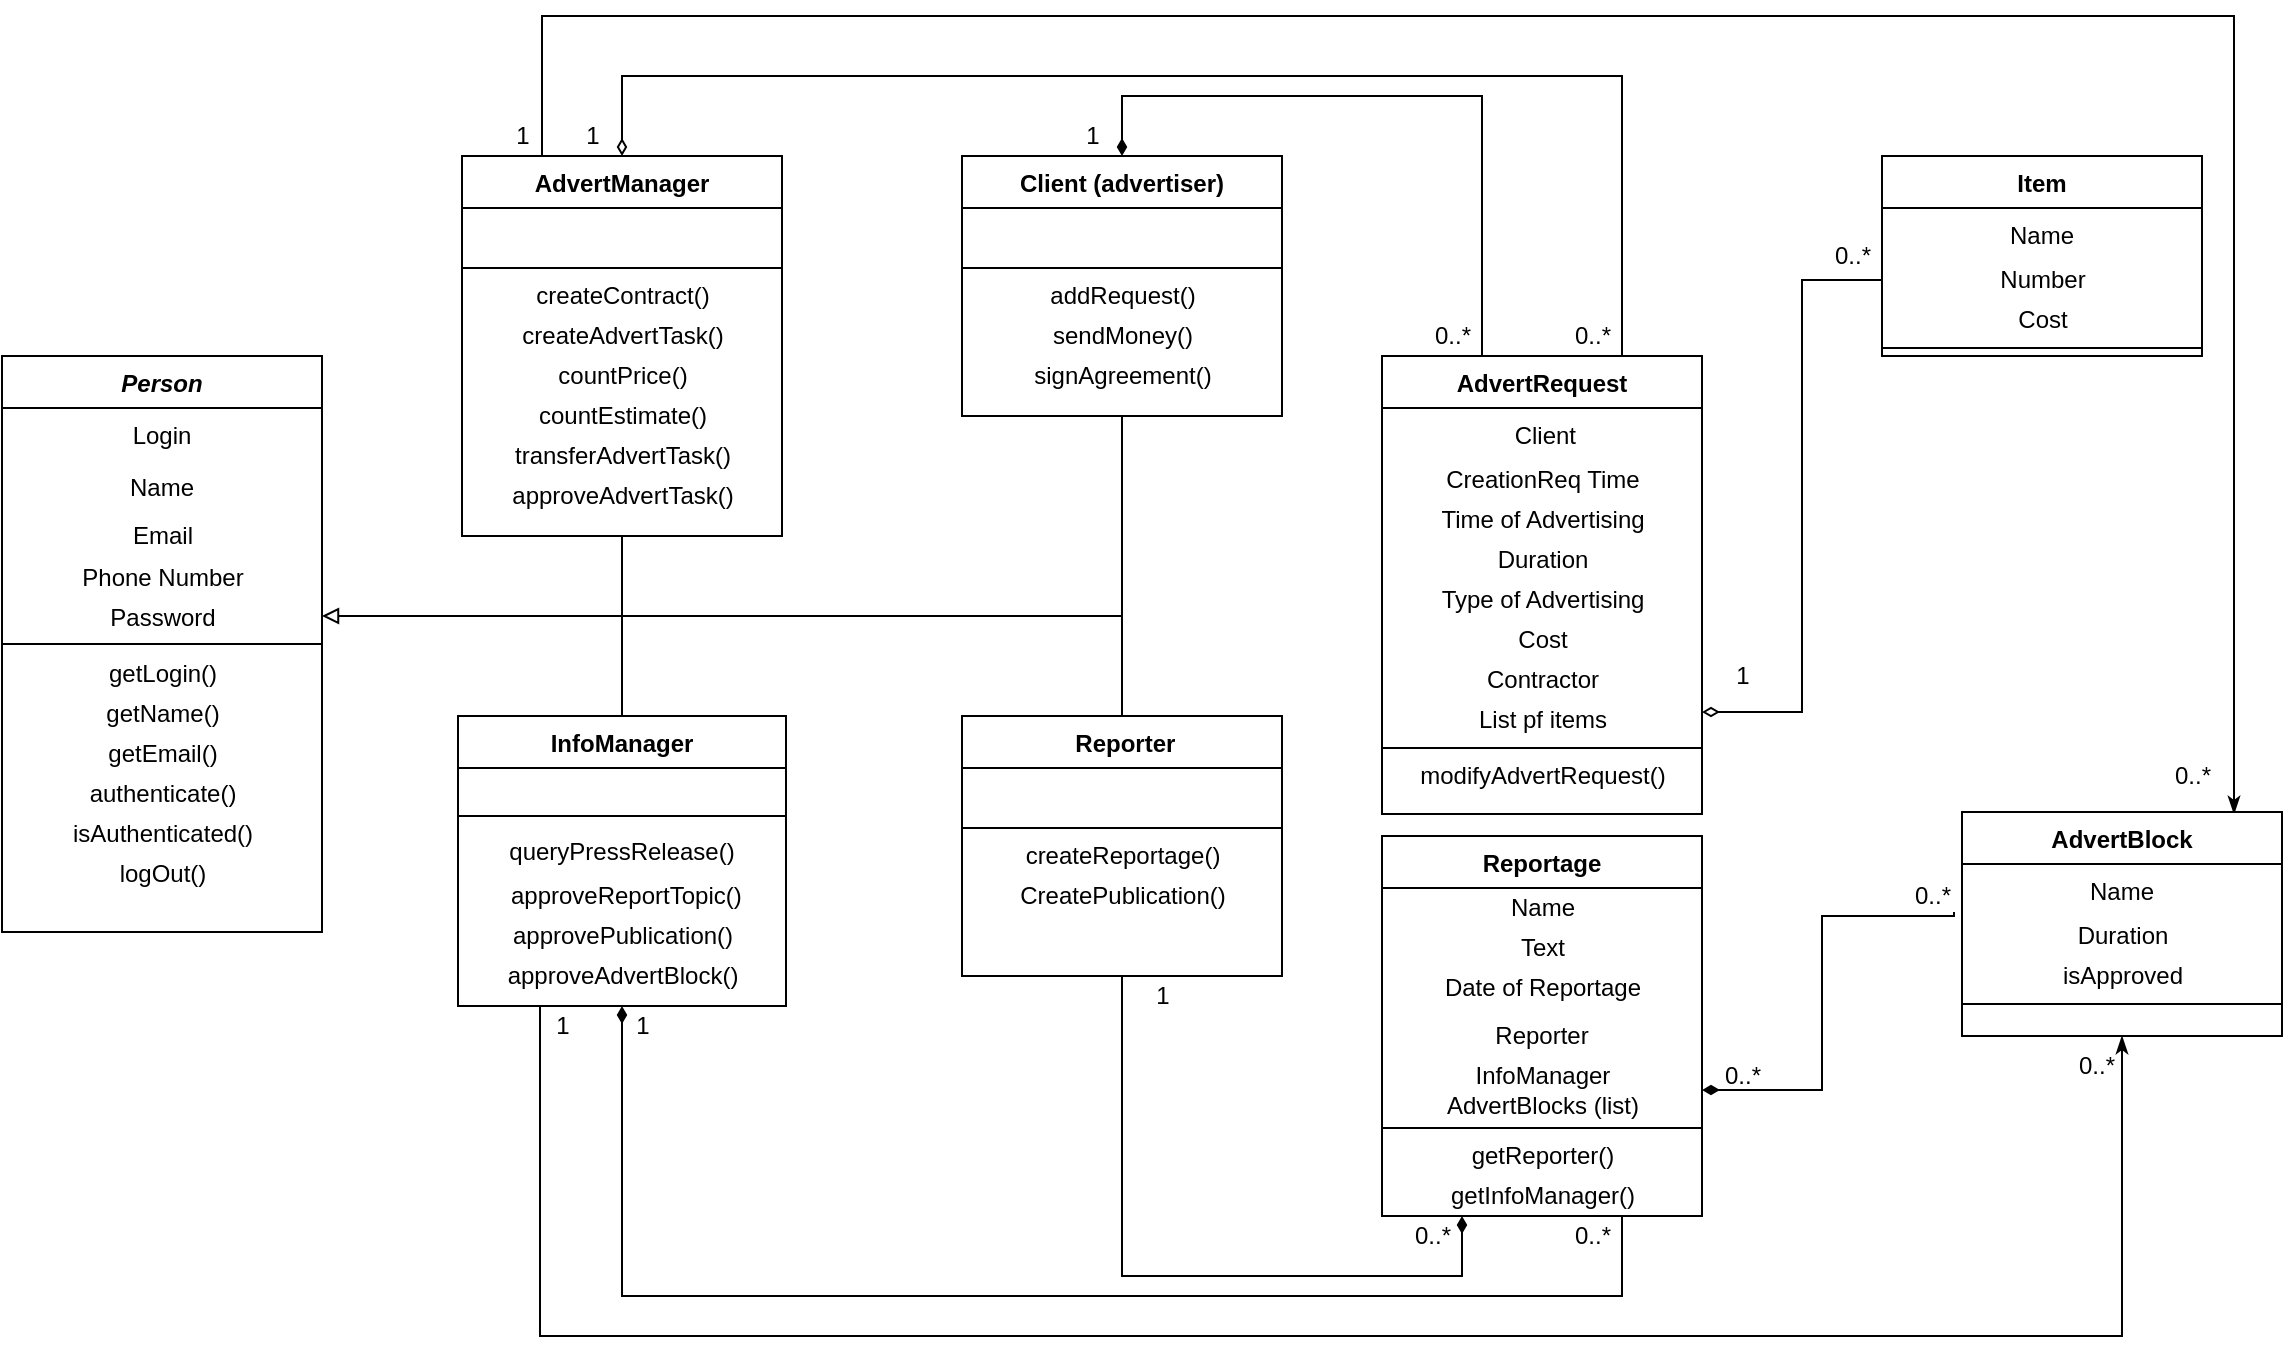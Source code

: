 <mxfile version="13.1.14" type="device"><diagram id="C5RBs43oDa-KdzZeNtuy" name="Page-1"><mxGraphModel dx="1667" dy="1313" grid="0" gridSize="10" guides="1" tooltips="1" connect="1" arrows="1" fold="1" page="0" pageScale="1" pageWidth="827" pageHeight="1169" math="0" shadow="0"><root><mxCell id="WIyWlLk6GJQsqaUBKTNV-0"/><mxCell id="WIyWlLk6GJQsqaUBKTNV-1" parent="WIyWlLk6GJQsqaUBKTNV-0"/><mxCell id="MtWaSGe54fvBEgCJntlq-57" style="edgeStyle=orthogonalEdgeStyle;rounded=0;orthogonalLoop=1;jettySize=auto;html=1;exitX=0.5;exitY=1;exitDx=0;exitDy=0;entryX=1;entryY=0.5;entryDx=0;entryDy=0;entryPerimeter=0;endArrow=block;endFill=0;" edge="1" parent="WIyWlLk6GJQsqaUBKTNV-1" source="MtWaSGe54fvBEgCJntlq-41" target="MtWaSGe54fvBEgCJntlq-38"><mxGeometry relative="1" as="geometry"/></mxCell><mxCell id="MtWaSGe54fvBEgCJntlq-81" style="edgeStyle=orthogonalEdgeStyle;rounded=0;orthogonalLoop=1;jettySize=auto;html=1;exitX=0.5;exitY=0;exitDx=0;exitDy=0;entryX=0.5;entryY=0;entryDx=0;entryDy=0;endArrow=none;endFill=0;startArrow=diamondThin;startFill=1;" edge="1" parent="WIyWlLk6GJQsqaUBKTNV-1" source="MtWaSGe54fvBEgCJntlq-41" target="MtWaSGe54fvBEgCJntlq-64"><mxGeometry relative="1" as="geometry"><Array as="points"><mxPoint x="460" y="30"/><mxPoint x="640" y="30"/><mxPoint x="640" y="160"/></Array></mxGeometry></mxCell><mxCell id="MtWaSGe54fvBEgCJntlq-41" value="Client (advertiser)&#10;" style="swimlane;fontStyle=1;align=center;verticalAlign=top;childLayout=stackLayout;horizontal=1;startSize=26;horizontalStack=0;resizeParent=1;resizeLast=0;collapsible=1;marginBottom=0;rounded=0;shadow=0;strokeWidth=1;" vertex="1" parent="WIyWlLk6GJQsqaUBKTNV-1"><mxGeometry x="380" y="60" width="160" height="130" as="geometry"><mxRectangle x="130" y="380" width="160" height="26" as="alternateBounds"/></mxGeometry></mxCell><mxCell id="MtWaSGe54fvBEgCJntlq-42" value=" " style="text;align=left;verticalAlign=top;spacingLeft=4;spacingRight=4;overflow=hidden;rotatable=0;points=[[0,0.5],[1,0.5]];portConstraint=eastwest;" vertex="1" parent="MtWaSGe54fvBEgCJntlq-41"><mxGeometry y="26" width="160" height="26" as="geometry"/></mxCell><mxCell id="MtWaSGe54fvBEgCJntlq-43" value="" style="line;html=1;strokeWidth=1;align=left;verticalAlign=middle;spacingTop=-1;spacingLeft=3;spacingRight=3;rotatable=0;labelPosition=right;points=[];portConstraint=eastwest;" vertex="1" parent="MtWaSGe54fvBEgCJntlq-41"><mxGeometry y="52" width="160" height="8" as="geometry"/></mxCell><mxCell id="MtWaSGe54fvBEgCJntlq-44" value="addRequest()" style="text;html=1;align=center;verticalAlign=middle;resizable=0;points=[];autosize=1;" vertex="1" parent="MtWaSGe54fvBEgCJntlq-41"><mxGeometry y="60" width="160" height="20" as="geometry"/></mxCell><mxCell id="MtWaSGe54fvBEgCJntlq-45" value="sendMoney()" style="text;html=1;align=center;verticalAlign=middle;resizable=0;points=[];autosize=1;" vertex="1" parent="MtWaSGe54fvBEgCJntlq-41"><mxGeometry y="80" width="160" height="20" as="geometry"/></mxCell><mxCell id="MtWaSGe54fvBEgCJntlq-46" value="signAgreement()" style="text;html=1;align=center;verticalAlign=middle;resizable=0;points=[];autosize=1;" vertex="1" parent="MtWaSGe54fvBEgCJntlq-41"><mxGeometry y="100" width="160" height="20" as="geometry"/></mxCell><mxCell id="MtWaSGe54fvBEgCJntlq-58" style="edgeStyle=orthogonalEdgeStyle;rounded=0;orthogonalLoop=1;jettySize=auto;html=1;exitX=0.5;exitY=0;exitDx=0;exitDy=0;endArrow=none;endFill=0;" edge="1" parent="WIyWlLk6GJQsqaUBKTNV-1" source="MtWaSGe54fvBEgCJntlq-50"><mxGeometry relative="1" as="geometry"><mxPoint x="460" y="290" as="targetPoint"/></mxGeometry></mxCell><mxCell id="MtWaSGe54fvBEgCJntlq-100" style="edgeStyle=orthogonalEdgeStyle;rounded=0;orthogonalLoop=1;jettySize=auto;html=1;exitX=0.25;exitY=1;exitDx=0;exitDy=0;entryX=0.5;entryY=1;entryDx=0;entryDy=0;startArrow=diamondThin;startFill=1;endArrow=none;endFill=0;" edge="1" parent="WIyWlLk6GJQsqaUBKTNV-1" source="MtWaSGe54fvBEgCJntlq-88" target="MtWaSGe54fvBEgCJntlq-50"><mxGeometry relative="1" as="geometry"><Array as="points"><mxPoint x="630" y="620"/><mxPoint x="460" y="620"/></Array></mxGeometry></mxCell><mxCell id="MtWaSGe54fvBEgCJntlq-50" value=" Reporter" style="swimlane;fontStyle=1;align=center;verticalAlign=top;childLayout=stackLayout;horizontal=1;startSize=26;horizontalStack=0;resizeParent=1;resizeLast=0;collapsible=1;marginBottom=0;rounded=0;shadow=0;strokeWidth=1;" vertex="1" parent="WIyWlLk6GJQsqaUBKTNV-1"><mxGeometry x="380" y="340" width="160" height="130" as="geometry"><mxRectangle x="130" y="380" width="160" height="26" as="alternateBounds"/></mxGeometry></mxCell><mxCell id="MtWaSGe54fvBEgCJntlq-51" value=" " style="text;align=left;verticalAlign=top;spacingLeft=4;spacingRight=4;overflow=hidden;rotatable=0;points=[[0,0.5],[1,0.5]];portConstraint=eastwest;" vertex="1" parent="MtWaSGe54fvBEgCJntlq-50"><mxGeometry y="26" width="160" height="26" as="geometry"/></mxCell><mxCell id="MtWaSGe54fvBEgCJntlq-52" value="" style="line;html=1;strokeWidth=1;align=left;verticalAlign=middle;spacingTop=-1;spacingLeft=3;spacingRight=3;rotatable=0;labelPosition=right;points=[];portConstraint=eastwest;" vertex="1" parent="MtWaSGe54fvBEgCJntlq-50"><mxGeometry y="52" width="160" height="8" as="geometry"/></mxCell><mxCell id="MtWaSGe54fvBEgCJntlq-53" value="createReportage()" style="text;html=1;align=center;verticalAlign=middle;resizable=0;points=[];autosize=1;" vertex="1" parent="MtWaSGe54fvBEgCJntlq-50"><mxGeometry y="60" width="160" height="20" as="geometry"/></mxCell><mxCell id="MtWaSGe54fvBEgCJntlq-54" value="CreatePublication()" style="text;html=1;align=center;verticalAlign=middle;resizable=0;points=[];autosize=1;" vertex="1" parent="MtWaSGe54fvBEgCJntlq-50"><mxGeometry y="80" width="160" height="20" as="geometry"/></mxCell><mxCell id="MtWaSGe54fvBEgCJntlq-63" style="edgeStyle=orthogonalEdgeStyle;rounded=0;orthogonalLoop=1;jettySize=auto;html=1;exitX=0.5;exitY=1;exitDx=0;exitDy=0;endArrow=none;endFill=0;" edge="1" parent="WIyWlLk6GJQsqaUBKTNV-1" source="MtWaSGe54fvBEgCJntlq-6"><mxGeometry relative="1" as="geometry"><mxPoint x="210" y="290" as="targetPoint"/></mxGeometry></mxCell><mxCell id="MtWaSGe54fvBEgCJntlq-85" style="edgeStyle=orthogonalEdgeStyle;rounded=0;orthogonalLoop=1;jettySize=auto;html=1;exitX=0.5;exitY=0;exitDx=0;exitDy=0;entryX=0.75;entryY=0;entryDx=0;entryDy=0;startArrow=diamondThin;startFill=0;endArrow=none;endFill=0;" edge="1" parent="WIyWlLk6GJQsqaUBKTNV-1" source="MtWaSGe54fvBEgCJntlq-6" target="MtWaSGe54fvBEgCJntlq-64"><mxGeometry relative="1" as="geometry"><Array as="points"><mxPoint x="210" y="20"/><mxPoint x="710" y="20"/></Array></mxGeometry></mxCell><mxCell id="MtWaSGe54fvBEgCJntlq-141" style="edgeStyle=orthogonalEdgeStyle;rounded=0;orthogonalLoop=1;jettySize=auto;html=1;exitX=0.85;exitY=0.009;exitDx=0;exitDy=0;entryX=0.25;entryY=0;entryDx=0;entryDy=0;startArrow=classicThin;startFill=1;endArrow=none;endFill=0;exitPerimeter=0;" edge="1" parent="WIyWlLk6GJQsqaUBKTNV-1" source="MtWaSGe54fvBEgCJntlq-127" target="MtWaSGe54fvBEgCJntlq-6"><mxGeometry relative="1" as="geometry"><Array as="points"><mxPoint x="1016" y="-10"/><mxPoint x="170" y="-10"/></Array></mxGeometry></mxCell><mxCell id="MtWaSGe54fvBEgCJntlq-6" value="AdvertManager" style="swimlane;fontStyle=1;align=center;verticalAlign=top;childLayout=stackLayout;horizontal=1;startSize=26;horizontalStack=0;resizeParent=1;resizeLast=0;collapsible=1;marginBottom=0;rounded=0;shadow=0;strokeWidth=1;" vertex="1" parent="WIyWlLk6GJQsqaUBKTNV-1"><mxGeometry x="130" y="60" width="160" height="190" as="geometry"><mxRectangle x="130" y="380" width="160" height="26" as="alternateBounds"/></mxGeometry></mxCell><mxCell id="MtWaSGe54fvBEgCJntlq-7" value=" " style="text;align=left;verticalAlign=top;spacingLeft=4;spacingRight=4;overflow=hidden;rotatable=0;points=[[0,0.5],[1,0.5]];portConstraint=eastwest;" vertex="1" parent="MtWaSGe54fvBEgCJntlq-6"><mxGeometry y="26" width="160" height="26" as="geometry"/></mxCell><mxCell id="MtWaSGe54fvBEgCJntlq-9" value="" style="line;html=1;strokeWidth=1;align=left;verticalAlign=middle;spacingTop=-1;spacingLeft=3;spacingRight=3;rotatable=0;labelPosition=right;points=[];portConstraint=eastwest;" vertex="1" parent="MtWaSGe54fvBEgCJntlq-6"><mxGeometry y="52" width="160" height="8" as="geometry"/></mxCell><mxCell id="MtWaSGe54fvBEgCJntlq-13" value="createContract()" style="text;html=1;align=center;verticalAlign=middle;resizable=0;points=[];autosize=1;" vertex="1" parent="MtWaSGe54fvBEgCJntlq-6"><mxGeometry y="60" width="160" height="20" as="geometry"/></mxCell><mxCell id="MtWaSGe54fvBEgCJntlq-14" value="createAdvertTask()" style="text;html=1;align=center;verticalAlign=middle;resizable=0;points=[];autosize=1;" vertex="1" parent="MtWaSGe54fvBEgCJntlq-6"><mxGeometry y="80" width="160" height="20" as="geometry"/></mxCell><mxCell id="MtWaSGe54fvBEgCJntlq-15" value="countPrice()" style="text;html=1;align=center;verticalAlign=middle;resizable=0;points=[];autosize=1;" vertex="1" parent="MtWaSGe54fvBEgCJntlq-6"><mxGeometry y="100" width="160" height="20" as="geometry"/></mxCell><mxCell id="MtWaSGe54fvBEgCJntlq-17" value="countEstimate()" style="text;html=1;align=center;verticalAlign=middle;resizable=0;points=[];autosize=1;" vertex="1" parent="MtWaSGe54fvBEgCJntlq-6"><mxGeometry y="120" width="160" height="20" as="geometry"/></mxCell><mxCell id="MtWaSGe54fvBEgCJntlq-18" value="transferAdvertTask()" style="text;html=1;align=center;verticalAlign=middle;resizable=0;points=[];autosize=1;" vertex="1" parent="MtWaSGe54fvBEgCJntlq-6"><mxGeometry y="140" width="160" height="20" as="geometry"/></mxCell><mxCell id="MtWaSGe54fvBEgCJntlq-19" value="approveAdvertTask()" style="text;html=1;align=center;verticalAlign=middle;resizable=0;points=[];autosize=1;" vertex="1" parent="MtWaSGe54fvBEgCJntlq-6"><mxGeometry y="160" width="160" height="20" as="geometry"/></mxCell><mxCell id="MtWaSGe54fvBEgCJntlq-62" style="edgeStyle=orthogonalEdgeStyle;rounded=0;orthogonalLoop=1;jettySize=auto;html=1;exitX=0.5;exitY=0;exitDx=0;exitDy=0;endArrow=none;endFill=0;" edge="1" parent="WIyWlLk6GJQsqaUBKTNV-1" source="MtWaSGe54fvBEgCJntlq-21"><mxGeometry relative="1" as="geometry"><mxPoint x="210" y="290" as="targetPoint"/></mxGeometry></mxCell><mxCell id="MtWaSGe54fvBEgCJntlq-101" style="edgeStyle=orthogonalEdgeStyle;rounded=0;orthogonalLoop=1;jettySize=auto;html=1;exitX=0.5;exitY=1;exitDx=0;exitDy=0;entryX=0.75;entryY=1;entryDx=0;entryDy=0;startArrow=diamondThin;startFill=1;endArrow=none;endFill=0;" edge="1" parent="WIyWlLk6GJQsqaUBKTNV-1" source="MtWaSGe54fvBEgCJntlq-21" target="MtWaSGe54fvBEgCJntlq-88"><mxGeometry relative="1" as="geometry"><Array as="points"><mxPoint x="210" y="630"/><mxPoint x="710" y="630"/></Array></mxGeometry></mxCell><mxCell id="MtWaSGe54fvBEgCJntlq-138" style="edgeStyle=orthogonalEdgeStyle;rounded=0;orthogonalLoop=1;jettySize=auto;html=1;exitX=0.5;exitY=1;exitDx=0;exitDy=0;entryX=0.25;entryY=1;entryDx=0;entryDy=0;startArrow=classicThin;startFill=1;endArrow=none;endFill=0;" edge="1" parent="WIyWlLk6GJQsqaUBKTNV-1" source="MtWaSGe54fvBEgCJntlq-127" target="MtWaSGe54fvBEgCJntlq-21"><mxGeometry relative="1" as="geometry"><Array as="points"><mxPoint x="960" y="650"/><mxPoint x="169" y="650"/></Array></mxGeometry></mxCell><mxCell id="MtWaSGe54fvBEgCJntlq-21" value="InfoManager" style="swimlane;fontStyle=1;align=center;verticalAlign=top;childLayout=stackLayout;horizontal=1;startSize=26;horizontalStack=0;resizeParent=1;resizeLast=0;collapsible=1;marginBottom=0;rounded=0;shadow=0;strokeWidth=1;" vertex="1" parent="WIyWlLk6GJQsqaUBKTNV-1"><mxGeometry x="128" y="340" width="164" height="145" as="geometry"><mxRectangle x="130" y="380" width="160" height="26" as="alternateBounds"/></mxGeometry></mxCell><mxCell id="MtWaSGe54fvBEgCJntlq-135" value="&amp;nbsp;" style="text;html=1;align=center;verticalAlign=middle;resizable=0;points=[];autosize=1;" vertex="1" parent="MtWaSGe54fvBEgCJntlq-21"><mxGeometry y="26" width="164" height="20" as="geometry"/></mxCell><mxCell id="MtWaSGe54fvBEgCJntlq-24" value="" style="line;html=1;strokeWidth=1;align=left;verticalAlign=middle;spacingTop=-1;spacingLeft=3;spacingRight=3;rotatable=0;labelPosition=right;points=[];portConstraint=eastwest;" vertex="1" parent="MtWaSGe54fvBEgCJntlq-21"><mxGeometry y="46" width="164" height="8" as="geometry"/></mxCell><mxCell id="MtWaSGe54fvBEgCJntlq-26" value="queryPressRelease()&#10;" style="text;align=center;verticalAlign=top;spacingLeft=4;spacingRight=4;overflow=hidden;rotatable=0;points=[[0,0.5],[1,0.5]];portConstraint=eastwest;" vertex="1" parent="MtWaSGe54fvBEgCJntlq-21"><mxGeometry y="54" width="164" height="26" as="geometry"/></mxCell><mxCell id="MtWaSGe54fvBEgCJntlq-28" value="&amp;nbsp;approveReportTopic()" style="text;html=1;align=center;verticalAlign=middle;resizable=0;points=[];autosize=1;" vertex="1" parent="MtWaSGe54fvBEgCJntlq-21"><mxGeometry y="80" width="164" height="20" as="geometry"/></mxCell><mxCell id="MtWaSGe54fvBEgCJntlq-29" value="approvePublication()" style="text;html=1;align=center;verticalAlign=middle;resizable=0;points=[];autosize=1;" vertex="1" parent="MtWaSGe54fvBEgCJntlq-21"><mxGeometry y="100" width="164" height="20" as="geometry"/></mxCell><mxCell id="MtWaSGe54fvBEgCJntlq-136" value="approveAdvertBlock()" style="text;html=1;align=center;verticalAlign=middle;resizable=0;points=[];autosize=1;" vertex="1" parent="MtWaSGe54fvBEgCJntlq-21"><mxGeometry y="120" width="164" height="20" as="geometry"/></mxCell><mxCell id="MtWaSGe54fvBEgCJntlq-0" value="Person" style="swimlane;fontStyle=3;align=center;verticalAlign=top;childLayout=stackLayout;horizontal=1;startSize=26;horizontalStack=0;resizeParent=1;resizeLast=0;collapsible=1;marginBottom=0;rounded=0;shadow=0;strokeWidth=1;" vertex="1" parent="WIyWlLk6GJQsqaUBKTNV-1"><mxGeometry x="-100" y="160" width="160" height="288" as="geometry"><mxRectangle x="230" y="140" width="160" height="26" as="alternateBounds"/></mxGeometry></mxCell><mxCell id="MtWaSGe54fvBEgCJntlq-1" value="Login" style="text;align=center;verticalAlign=top;spacingLeft=4;spacingRight=4;overflow=hidden;rotatable=0;points=[[0,0.5],[1,0.5]];portConstraint=eastwest;" vertex="1" parent="MtWaSGe54fvBEgCJntlq-0"><mxGeometry y="26" width="160" height="26" as="geometry"/></mxCell><mxCell id="MtWaSGe54fvBEgCJntlq-2" value="Name&#10;&#10;" style="text;align=center;verticalAlign=top;spacingLeft=4;spacingRight=4;overflow=hidden;rotatable=0;points=[[0,0.5],[1,0.5]];portConstraint=eastwest;rounded=0;shadow=0;html=0;" vertex="1" parent="MtWaSGe54fvBEgCJntlq-0"><mxGeometry y="52" width="160" height="28" as="geometry"/></mxCell><mxCell id="MtWaSGe54fvBEgCJntlq-39" value="Email" style="text;html=1;align=center;verticalAlign=middle;resizable=0;points=[];autosize=1;" vertex="1" parent="MtWaSGe54fvBEgCJntlq-0"><mxGeometry y="80" width="160" height="20" as="geometry"/></mxCell><mxCell id="MtWaSGe54fvBEgCJntlq-36" value="&lt;p class=&quot;p1&quot; style=&quot;margin: 0px ; font-stretch: normal ; line-height: normal&quot;&gt;&lt;span class=&quot;s1&quot;&gt;Phone Number&lt;/span&gt;&lt;/p&gt;" style="text;html=1;align=center;verticalAlign=middle;resizable=0;points=[];autosize=1;" vertex="1" parent="MtWaSGe54fvBEgCJntlq-0"><mxGeometry y="100" width="160" height="20" as="geometry"/></mxCell><mxCell id="MtWaSGe54fvBEgCJntlq-38" value="&lt;p class=&quot;p1&quot; style=&quot;margin: 0px ; font-stretch: normal ; line-height: normal&quot;&gt;&lt;span class=&quot;s1&quot;&gt;Password&lt;/span&gt;&lt;/p&gt;" style="text;html=1;align=center;verticalAlign=middle;resizable=0;points=[];autosize=1;" vertex="1" parent="MtWaSGe54fvBEgCJntlq-0"><mxGeometry y="120" width="160" height="20" as="geometry"/></mxCell><mxCell id="MtWaSGe54fvBEgCJntlq-4" value="" style="line;html=1;strokeWidth=1;align=left;verticalAlign=middle;spacingTop=-1;spacingLeft=3;spacingRight=3;rotatable=0;labelPosition=right;points=[];portConstraint=eastwest;" vertex="1" parent="MtWaSGe54fvBEgCJntlq-0"><mxGeometry y="140" width="160" height="8" as="geometry"/></mxCell><mxCell id="MtWaSGe54fvBEgCJntlq-30" value="&lt;p class=&quot;p1&quot; style=&quot;margin: 0px ; font-stretch: normal ; line-height: normal&quot;&gt;&lt;span class=&quot;s1&quot;&gt;getLogin()&lt;/span&gt;&lt;/p&gt;" style="text;html=1;align=center;verticalAlign=middle;resizable=0;points=[];autosize=1;" vertex="1" parent="MtWaSGe54fvBEgCJntlq-0"><mxGeometry y="148" width="160" height="20" as="geometry"/></mxCell><mxCell id="MtWaSGe54fvBEgCJntlq-31" value="&lt;p class=&quot;p1&quot; style=&quot;margin: 0px ; font-stretch: normal ; line-height: normal&quot;&gt;&lt;span class=&quot;s1&quot;&gt;getName()&lt;/span&gt;&lt;/p&gt;" style="text;html=1;align=center;verticalAlign=middle;resizable=0;points=[];autosize=1;" vertex="1" parent="MtWaSGe54fvBEgCJntlq-0"><mxGeometry y="168" width="160" height="20" as="geometry"/></mxCell><mxCell id="MtWaSGe54fvBEgCJntlq-32" value="&lt;p class=&quot;p1&quot; style=&quot;margin: 0px ; font-stretch: normal ; line-height: normal&quot;&gt;&lt;span class=&quot;s1&quot;&gt;getEmail()&lt;/span&gt;&lt;/p&gt;" style="text;html=1;align=center;verticalAlign=middle;resizable=0;points=[];autosize=1;" vertex="1" parent="MtWaSGe54fvBEgCJntlq-0"><mxGeometry y="188" width="160" height="20" as="geometry"/></mxCell><mxCell id="MtWaSGe54fvBEgCJntlq-33" value="&lt;p class=&quot;p1&quot; style=&quot;margin: 0px ; font-stretch: normal ; line-height: normal&quot;&gt;&lt;span class=&quot;s1&quot;&gt;authenticate()&lt;/span&gt;&lt;/p&gt;" style="text;html=1;align=center;verticalAlign=middle;resizable=0;points=[];autosize=1;" vertex="1" parent="MtWaSGe54fvBEgCJntlq-0"><mxGeometry y="208" width="160" height="20" as="geometry"/></mxCell><mxCell id="MtWaSGe54fvBEgCJntlq-34" value="&lt;p class=&quot;p1&quot; style=&quot;margin: 0px ; font-stretch: normal ; line-height: normal&quot;&gt;&lt;span class=&quot;s1&quot;&gt;isAuthenticated()&lt;/span&gt;&lt;/p&gt;" style="text;html=1;align=center;verticalAlign=middle;resizable=0;points=[];autosize=1;" vertex="1" parent="MtWaSGe54fvBEgCJntlq-0"><mxGeometry y="228" width="160" height="20" as="geometry"/></mxCell><mxCell id="MtWaSGe54fvBEgCJntlq-35" value="&lt;p class=&quot;p1&quot; style=&quot;margin: 0px ; font-stretch: normal ; line-height: normal&quot;&gt;&lt;span class=&quot;s1&quot;&gt;logOut()&lt;/span&gt;&lt;/p&gt;" style="text;html=1;align=center;verticalAlign=middle;resizable=0;points=[];autosize=1;" vertex="1" parent="MtWaSGe54fvBEgCJntlq-0"><mxGeometry y="248" width="160" height="20" as="geometry"/></mxCell><mxCell id="MtWaSGe54fvBEgCJntlq-64" value="AdvertRequest" style="swimlane;fontStyle=1;align=center;verticalAlign=top;childLayout=stackLayout;horizontal=1;startSize=26;horizontalStack=0;resizeParent=1;resizeLast=0;collapsible=1;marginBottom=0;rounded=0;shadow=0;strokeWidth=1;" vertex="1" parent="WIyWlLk6GJQsqaUBKTNV-1"><mxGeometry x="590" y="160" width="160" height="229" as="geometry"><mxRectangle x="130" y="380" width="160" height="26" as="alternateBounds"/></mxGeometry></mxCell><mxCell id="MtWaSGe54fvBEgCJntlq-65" value=" Client" style="text;align=center;verticalAlign=top;spacingLeft=4;spacingRight=4;overflow=hidden;rotatable=0;points=[[0,0.5],[1,0.5]];portConstraint=eastwest;" vertex="1" parent="MtWaSGe54fvBEgCJntlq-64"><mxGeometry y="26" width="160" height="26" as="geometry"/></mxCell><mxCell id="MtWaSGe54fvBEgCJntlq-74" value="CreationReq Time" style="text;html=1;align=center;verticalAlign=middle;resizable=0;points=[];autosize=1;" vertex="1" parent="MtWaSGe54fvBEgCJntlq-64"><mxGeometry y="52" width="160" height="20" as="geometry"/></mxCell><mxCell id="MtWaSGe54fvBEgCJntlq-75" value="Time of Advertising" style="text;html=1;align=center;verticalAlign=middle;resizable=0;points=[];autosize=1;" vertex="1" parent="MtWaSGe54fvBEgCJntlq-64"><mxGeometry y="72" width="160" height="20" as="geometry"/></mxCell><mxCell id="MtWaSGe54fvBEgCJntlq-79" value="Duration" style="text;html=1;align=center;verticalAlign=middle;resizable=0;points=[];autosize=1;" vertex="1" parent="MtWaSGe54fvBEgCJntlq-64"><mxGeometry y="92" width="160" height="20" as="geometry"/></mxCell><mxCell id="MtWaSGe54fvBEgCJntlq-76" value="Type of Advertising" style="text;html=1;align=center;verticalAlign=middle;resizable=0;points=[];autosize=1;" vertex="1" parent="MtWaSGe54fvBEgCJntlq-64"><mxGeometry y="112" width="160" height="20" as="geometry"/></mxCell><mxCell id="MtWaSGe54fvBEgCJntlq-77" value="Cost" style="text;html=1;align=center;verticalAlign=middle;resizable=0;points=[];autosize=1;" vertex="1" parent="MtWaSGe54fvBEgCJntlq-64"><mxGeometry y="132" width="160" height="20" as="geometry"/></mxCell><mxCell id="MtWaSGe54fvBEgCJntlq-78" value="Сontractor" style="text;html=1;align=center;verticalAlign=middle;resizable=0;points=[];autosize=1;" vertex="1" parent="MtWaSGe54fvBEgCJntlq-64"><mxGeometry y="152" width="160" height="20" as="geometry"/></mxCell><mxCell id="MtWaSGe54fvBEgCJntlq-112" value="List pf items" style="text;html=1;align=center;verticalAlign=middle;resizable=0;points=[];autosize=1;" vertex="1" parent="MtWaSGe54fvBEgCJntlq-64"><mxGeometry y="172" width="160" height="20" as="geometry"/></mxCell><mxCell id="MtWaSGe54fvBEgCJntlq-66" value="" style="line;html=1;strokeWidth=1;align=left;verticalAlign=middle;spacingTop=-1;spacingLeft=3;spacingRight=3;rotatable=0;labelPosition=right;points=[];portConstraint=eastwest;" vertex="1" parent="MtWaSGe54fvBEgCJntlq-64"><mxGeometry y="192" width="160" height="8" as="geometry"/></mxCell><mxCell id="MtWaSGe54fvBEgCJntlq-80" value="modifyAdvertRequest()" style="text;html=1;align=center;verticalAlign=middle;resizable=0;points=[];autosize=1;" vertex="1" parent="MtWaSGe54fvBEgCJntlq-64"><mxGeometry y="200" width="160" height="20" as="geometry"/></mxCell><mxCell id="MtWaSGe54fvBEgCJntlq-82" value="1" style="text;html=1;align=center;verticalAlign=middle;resizable=0;points=[];autosize=1;" vertex="1" parent="WIyWlLk6GJQsqaUBKTNV-1"><mxGeometry x="435" y="40" width="20" height="20" as="geometry"/></mxCell><mxCell id="MtWaSGe54fvBEgCJntlq-83" value="0..*" style="text;html=1;align=center;verticalAlign=middle;resizable=0;points=[];autosize=1;" vertex="1" parent="WIyWlLk6GJQsqaUBKTNV-1"><mxGeometry x="610" y="140" width="30" height="20" as="geometry"/></mxCell><mxCell id="MtWaSGe54fvBEgCJntlq-86" value="1" style="text;html=1;align=center;verticalAlign=middle;resizable=0;points=[];autosize=1;" vertex="1" parent="WIyWlLk6GJQsqaUBKTNV-1"><mxGeometry x="185" y="40" width="20" height="20" as="geometry"/></mxCell><mxCell id="MtWaSGe54fvBEgCJntlq-87" value="0..*" style="text;html=1;align=center;verticalAlign=middle;resizable=0;points=[];autosize=1;" vertex="1" parent="WIyWlLk6GJQsqaUBKTNV-1"><mxGeometry x="680" y="140" width="30" height="20" as="geometry"/></mxCell><mxCell id="MtWaSGe54fvBEgCJntlq-88" value="Reportage" style="swimlane;fontStyle=1;align=center;verticalAlign=top;childLayout=stackLayout;horizontal=1;startSize=26;horizontalStack=0;resizeParent=1;resizeLast=0;collapsible=1;marginBottom=0;rounded=0;shadow=0;strokeWidth=1;" vertex="1" parent="WIyWlLk6GJQsqaUBKTNV-1"><mxGeometry x="590" y="400" width="160" height="190" as="geometry"><mxRectangle x="130" y="380" width="160" height="26" as="alternateBounds"/></mxGeometry></mxCell><mxCell id="MtWaSGe54fvBEgCJntlq-95" value="Name" style="text;html=1;align=center;verticalAlign=middle;resizable=0;points=[];autosize=1;" vertex="1" parent="MtWaSGe54fvBEgCJntlq-88"><mxGeometry y="26" width="160" height="20" as="geometry"/></mxCell><mxCell id="MtWaSGe54fvBEgCJntlq-96" value="Text" style="text;html=1;align=center;verticalAlign=middle;resizable=0;points=[];autosize=1;" vertex="1" parent="MtWaSGe54fvBEgCJntlq-88"><mxGeometry y="46" width="160" height="20" as="geometry"/></mxCell><mxCell id="MtWaSGe54fvBEgCJntlq-97" value="Date of Reportage" style="text;html=1;align=center;verticalAlign=middle;resizable=0;points=[];autosize=1;" vertex="1" parent="MtWaSGe54fvBEgCJntlq-88"><mxGeometry y="66" width="160" height="20" as="geometry"/></mxCell><mxCell id="MtWaSGe54fvBEgCJntlq-89" value="Reporter" style="text;align=center;verticalAlign=top;spacingLeft=4;spacingRight=4;overflow=hidden;rotatable=0;points=[[0,0.5],[1,0.5]];portConstraint=eastwest;" vertex="1" parent="MtWaSGe54fvBEgCJntlq-88"><mxGeometry y="86" width="160" height="26" as="geometry"/></mxCell><mxCell id="MtWaSGe54fvBEgCJntlq-94" value="InfoManager&lt;br&gt;AdvertBlocks (list)" style="text;html=1;align=center;verticalAlign=middle;resizable=0;points=[];autosize=1;" vertex="1" parent="MtWaSGe54fvBEgCJntlq-88"><mxGeometry y="112" width="160" height="30" as="geometry"/></mxCell><mxCell id="MtWaSGe54fvBEgCJntlq-90" value="" style="line;html=1;strokeWidth=1;align=left;verticalAlign=middle;spacingTop=-1;spacingLeft=3;spacingRight=3;rotatable=0;labelPosition=right;points=[];portConstraint=eastwest;" vertex="1" parent="MtWaSGe54fvBEgCJntlq-88"><mxGeometry y="142" width="160" height="8" as="geometry"/></mxCell><mxCell id="MtWaSGe54fvBEgCJntlq-98" value="getReporter()" style="text;html=1;align=center;verticalAlign=middle;resizable=0;points=[];autosize=1;" vertex="1" parent="MtWaSGe54fvBEgCJntlq-88"><mxGeometry y="150" width="160" height="20" as="geometry"/></mxCell><mxCell id="MtWaSGe54fvBEgCJntlq-99" value="getInfoManager()" style="text;html=1;align=center;verticalAlign=middle;resizable=0;points=[];autosize=1;" vertex="1" parent="MtWaSGe54fvBEgCJntlq-88"><mxGeometry y="170" width="160" height="20" as="geometry"/></mxCell><mxCell id="MtWaSGe54fvBEgCJntlq-102" value="1" style="text;html=1;align=center;verticalAlign=middle;resizable=0;points=[];autosize=1;" vertex="1" parent="WIyWlLk6GJQsqaUBKTNV-1"><mxGeometry x="470" y="470" width="20" height="20" as="geometry"/></mxCell><mxCell id="MtWaSGe54fvBEgCJntlq-103" value="1" style="text;html=1;align=center;verticalAlign=middle;resizable=0;points=[];autosize=1;" vertex="1" parent="WIyWlLk6GJQsqaUBKTNV-1"><mxGeometry x="210" y="485" width="20" height="20" as="geometry"/></mxCell><mxCell id="MtWaSGe54fvBEgCJntlq-104" value="0..*" style="text;html=1;align=center;verticalAlign=middle;resizable=0;points=[];autosize=1;" vertex="1" parent="WIyWlLk6GJQsqaUBKTNV-1"><mxGeometry x="600" y="590" width="30" height="20" as="geometry"/></mxCell><mxCell id="MtWaSGe54fvBEgCJntlq-105" value="0..*" style="text;html=1;align=center;verticalAlign=middle;resizable=0;points=[];autosize=1;" vertex="1" parent="WIyWlLk6GJQsqaUBKTNV-1"><mxGeometry x="680" y="590" width="30" height="20" as="geometry"/></mxCell><mxCell id="MtWaSGe54fvBEgCJntlq-115" style="edgeStyle=orthogonalEdgeStyle;rounded=0;orthogonalLoop=1;jettySize=auto;html=1;startArrow=diamondThin;startFill=0;endArrow=none;endFill=0;exitX=1;exitY=0.3;exitDx=0;exitDy=0;exitPerimeter=0;" edge="1" parent="WIyWlLk6GJQsqaUBKTNV-1" source="MtWaSGe54fvBEgCJntlq-112" target="MtWaSGe54fvBEgCJntlq-114"><mxGeometry relative="1" as="geometry"><Array as="points"><mxPoint x="800" y="338"/><mxPoint x="800" y="122"/></Array></mxGeometry></mxCell><mxCell id="MtWaSGe54fvBEgCJntlq-116" value="1" style="text;html=1;align=center;verticalAlign=middle;resizable=0;points=[];autosize=1;" vertex="1" parent="WIyWlLk6GJQsqaUBKTNV-1"><mxGeometry x="760" y="310" width="20" height="20" as="geometry"/></mxCell><mxCell id="MtWaSGe54fvBEgCJntlq-117" value="0..*" style="text;html=1;align=center;verticalAlign=middle;resizable=0;points=[];autosize=1;" vertex="1" parent="WIyWlLk6GJQsqaUBKTNV-1"><mxGeometry x="810" y="100" width="30" height="20" as="geometry"/></mxCell><mxCell id="MtWaSGe54fvBEgCJntlq-106" value="Item" style="swimlane;fontStyle=1;align=center;verticalAlign=top;childLayout=stackLayout;horizontal=1;startSize=26;horizontalStack=0;resizeParent=1;resizeLast=0;collapsible=1;marginBottom=0;rounded=0;shadow=0;strokeWidth=1;" vertex="1" parent="WIyWlLk6GJQsqaUBKTNV-1"><mxGeometry x="840" y="60" width="160" height="100" as="geometry"><mxRectangle x="130" y="380" width="160" height="26" as="alternateBounds"/></mxGeometry></mxCell><mxCell id="MtWaSGe54fvBEgCJntlq-107" value="Name" style="text;align=center;verticalAlign=top;spacingLeft=4;spacingRight=4;overflow=hidden;rotatable=0;points=[[0,0.5],[1,0.5]];portConstraint=eastwest;" vertex="1" parent="MtWaSGe54fvBEgCJntlq-106"><mxGeometry y="26" width="160" height="26" as="geometry"/></mxCell><mxCell id="MtWaSGe54fvBEgCJntlq-114" value="Number" style="text;html=1;align=center;verticalAlign=middle;resizable=0;points=[];autosize=1;" vertex="1" parent="MtWaSGe54fvBEgCJntlq-106"><mxGeometry y="52" width="160" height="20" as="geometry"/></mxCell><mxCell id="MtWaSGe54fvBEgCJntlq-113" value="Cost" style="text;html=1;align=center;verticalAlign=middle;resizable=0;points=[];autosize=1;" vertex="1" parent="MtWaSGe54fvBEgCJntlq-106"><mxGeometry y="72" width="160" height="20" as="geometry"/></mxCell><mxCell id="MtWaSGe54fvBEgCJntlq-108" value="" style="line;html=1;strokeWidth=1;align=left;verticalAlign=middle;spacingTop=-1;spacingLeft=3;spacingRight=3;rotatable=0;labelPosition=right;points=[];portConstraint=eastwest;" vertex="1" parent="MtWaSGe54fvBEgCJntlq-106"><mxGeometry y="92" width="160" height="8" as="geometry"/></mxCell><mxCell id="MtWaSGe54fvBEgCJntlq-132" style="edgeStyle=orthogonalEdgeStyle;rounded=0;orthogonalLoop=1;jettySize=auto;html=1;entryX=-0.025;entryY=0.923;entryDx=0;entryDy=0;entryPerimeter=0;startArrow=diamondThin;startFill=1;endArrow=none;endFill=0;" edge="1" parent="WIyWlLk6GJQsqaUBKTNV-1" source="MtWaSGe54fvBEgCJntlq-94" target="MtWaSGe54fvBEgCJntlq-128"><mxGeometry relative="1" as="geometry"><Array as="points"><mxPoint x="810" y="527"/><mxPoint x="810" y="440"/><mxPoint x="876" y="440"/></Array></mxGeometry></mxCell><mxCell id="MtWaSGe54fvBEgCJntlq-133" value="0..*" style="text;html=1;align=center;verticalAlign=middle;resizable=0;points=[];autosize=1;" vertex="1" parent="WIyWlLk6GJQsqaUBKTNV-1"><mxGeometry x="850" y="420" width="30" height="20" as="geometry"/></mxCell><mxCell id="MtWaSGe54fvBEgCJntlq-134" value="0..*" style="text;html=1;align=center;verticalAlign=middle;resizable=0;points=[];autosize=1;" vertex="1" parent="WIyWlLk6GJQsqaUBKTNV-1"><mxGeometry x="755" y="510" width="30" height="20" as="geometry"/></mxCell><mxCell id="MtWaSGe54fvBEgCJntlq-127" value="AdvertBlock" style="swimlane;fontStyle=1;align=center;verticalAlign=top;childLayout=stackLayout;horizontal=1;startSize=26;horizontalStack=0;resizeParent=1;resizeLast=0;collapsible=1;marginBottom=0;rounded=0;shadow=0;strokeWidth=1;" vertex="1" parent="WIyWlLk6GJQsqaUBKTNV-1"><mxGeometry x="880" y="388" width="160" height="112" as="geometry"><mxRectangle x="130" y="380" width="160" height="26" as="alternateBounds"/></mxGeometry></mxCell><mxCell id="MtWaSGe54fvBEgCJntlq-128" value="Name" style="text;align=center;verticalAlign=top;spacingLeft=4;spacingRight=4;overflow=hidden;rotatable=0;points=[[0,0.5],[1,0.5]];portConstraint=eastwest;" vertex="1" parent="MtWaSGe54fvBEgCJntlq-127"><mxGeometry y="26" width="160" height="26" as="geometry"/></mxCell><mxCell id="MtWaSGe54fvBEgCJntlq-129" value="Duration" style="text;html=1;align=center;verticalAlign=middle;resizable=0;points=[];autosize=1;" vertex="1" parent="MtWaSGe54fvBEgCJntlq-127"><mxGeometry y="52" width="160" height="20" as="geometry"/></mxCell><mxCell id="MtWaSGe54fvBEgCJntlq-137" value="isApproved" style="text;html=1;align=center;verticalAlign=middle;resizable=0;points=[];autosize=1;" vertex="1" parent="MtWaSGe54fvBEgCJntlq-127"><mxGeometry y="72" width="160" height="20" as="geometry"/></mxCell><mxCell id="MtWaSGe54fvBEgCJntlq-131" value="" style="line;html=1;strokeWidth=1;align=left;verticalAlign=middle;spacingTop=-1;spacingLeft=3;spacingRight=3;rotatable=0;labelPosition=right;points=[];portConstraint=eastwest;" vertex="1" parent="MtWaSGe54fvBEgCJntlq-127"><mxGeometry y="92" width="160" height="8" as="geometry"/></mxCell><mxCell id="MtWaSGe54fvBEgCJntlq-139" value="1" style="text;html=1;align=center;verticalAlign=middle;resizable=0;points=[];autosize=1;" vertex="1" parent="WIyWlLk6GJQsqaUBKTNV-1"><mxGeometry x="170" y="485" width="20" height="20" as="geometry"/></mxCell><mxCell id="MtWaSGe54fvBEgCJntlq-140" value="0..*" style="text;html=1;align=center;verticalAlign=middle;resizable=0;points=[];autosize=1;" vertex="1" parent="WIyWlLk6GJQsqaUBKTNV-1"><mxGeometry x="932" y="505" width="30" height="20" as="geometry"/></mxCell><mxCell id="MtWaSGe54fvBEgCJntlq-142" value="1" style="text;html=1;align=center;verticalAlign=middle;resizable=0;points=[];autosize=1;" vertex="1" parent="WIyWlLk6GJQsqaUBKTNV-1"><mxGeometry x="150" y="40" width="20" height="20" as="geometry"/></mxCell><mxCell id="MtWaSGe54fvBEgCJntlq-143" value="0..*" style="text;html=1;align=center;verticalAlign=middle;resizable=0;points=[];autosize=1;" vertex="1" parent="WIyWlLk6GJQsqaUBKTNV-1"><mxGeometry x="980" y="360" width="30" height="20" as="geometry"/></mxCell></root></mxGraphModel></diagram></mxfile>